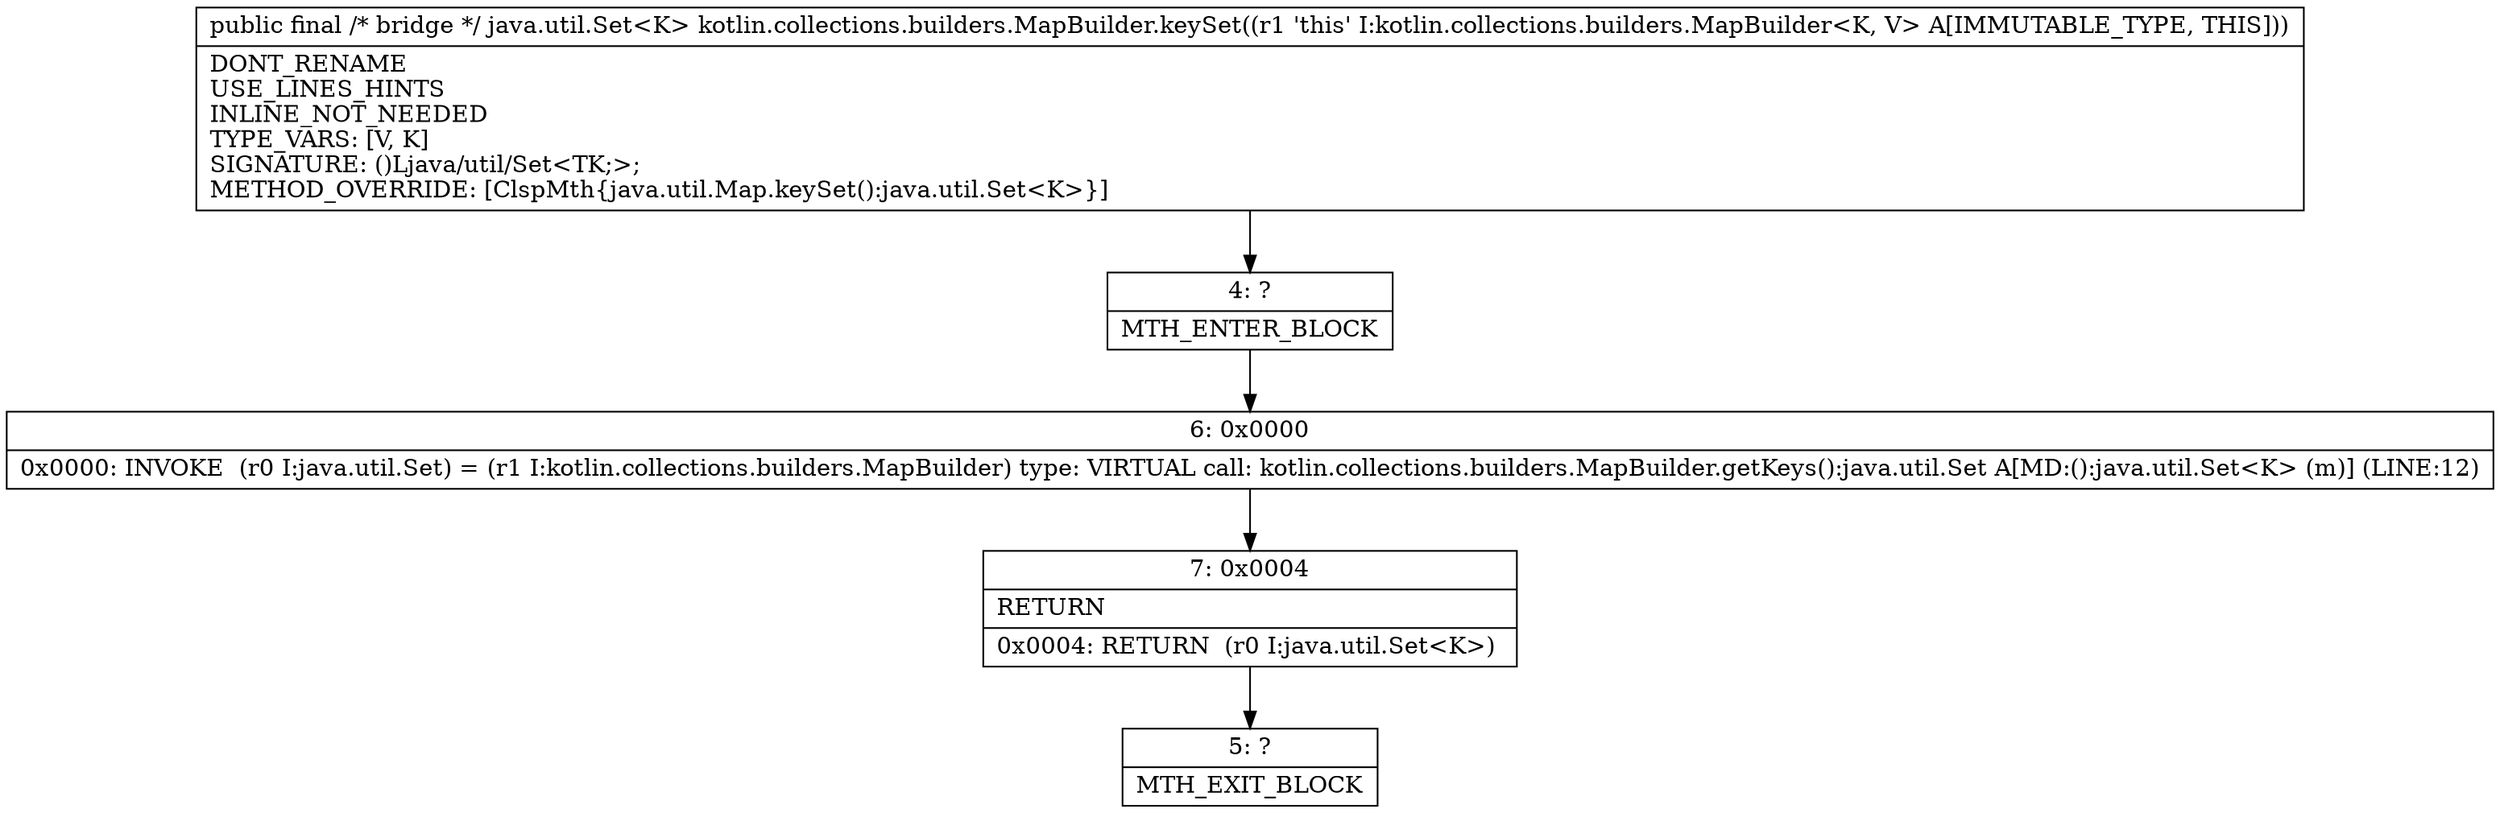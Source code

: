digraph "CFG forkotlin.collections.builders.MapBuilder.keySet()Ljava\/util\/Set;" {
Node_4 [shape=record,label="{4\:\ ?|MTH_ENTER_BLOCK\l}"];
Node_6 [shape=record,label="{6\:\ 0x0000|0x0000: INVOKE  (r0 I:java.util.Set) = (r1 I:kotlin.collections.builders.MapBuilder) type: VIRTUAL call: kotlin.collections.builders.MapBuilder.getKeys():java.util.Set A[MD:():java.util.Set\<K\> (m)] (LINE:12)\l}"];
Node_7 [shape=record,label="{7\:\ 0x0004|RETURN\l|0x0004: RETURN  (r0 I:java.util.Set\<K\>) \l}"];
Node_5 [shape=record,label="{5\:\ ?|MTH_EXIT_BLOCK\l}"];
MethodNode[shape=record,label="{public final \/* bridge *\/ java.util.Set\<K\> kotlin.collections.builders.MapBuilder.keySet((r1 'this' I:kotlin.collections.builders.MapBuilder\<K, V\> A[IMMUTABLE_TYPE, THIS]))  | DONT_RENAME\lUSE_LINES_HINTS\lINLINE_NOT_NEEDED\lTYPE_VARS: [V, K]\lSIGNATURE: ()Ljava\/util\/Set\<TK;\>;\lMETHOD_OVERRIDE: [ClspMth\{java.util.Map.keySet():java.util.Set\<K\>\}]\l}"];
MethodNode -> Node_4;Node_4 -> Node_6;
Node_6 -> Node_7;
Node_7 -> Node_5;
}

